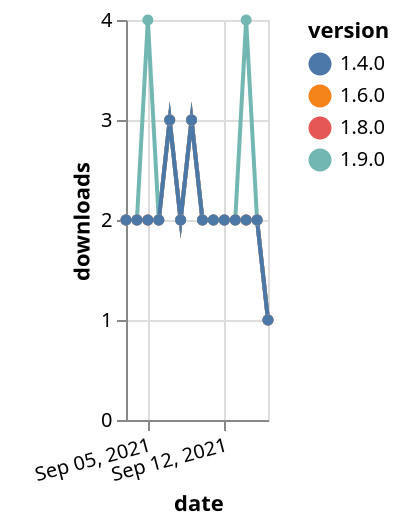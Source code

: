 {"$schema": "https://vega.github.io/schema/vega-lite/v5.json", "description": "A simple bar chart with embedded data.", "data": {"values": [{"date": "2021-09-03", "total": 1651, "delta": 2, "version": "1.6.0"}, {"date": "2021-09-04", "total": 1653, "delta": 2, "version": "1.6.0"}, {"date": "2021-09-05", "total": 1655, "delta": 2, "version": "1.6.0"}, {"date": "2021-09-06", "total": 1657, "delta": 2, "version": "1.6.0"}, {"date": "2021-09-07", "total": 1660, "delta": 3, "version": "1.6.0"}, {"date": "2021-09-08", "total": 1662, "delta": 2, "version": "1.6.0"}, {"date": "2021-09-09", "total": 1665, "delta": 3, "version": "1.6.0"}, {"date": "2021-09-10", "total": 1667, "delta": 2, "version": "1.6.0"}, {"date": "2021-09-11", "total": 1669, "delta": 2, "version": "1.6.0"}, {"date": "2021-09-12", "total": 1671, "delta": 2, "version": "1.6.0"}, {"date": "2021-09-13", "total": 1673, "delta": 2, "version": "1.6.0"}, {"date": "2021-09-14", "total": 1675, "delta": 2, "version": "1.6.0"}, {"date": "2021-09-15", "total": 1677, "delta": 2, "version": "1.6.0"}, {"date": "2021-09-16", "total": 1678, "delta": 1, "version": "1.6.0"}, {"date": "2021-09-03", "total": 1471, "delta": 2, "version": "1.8.0"}, {"date": "2021-09-04", "total": 1473, "delta": 2, "version": "1.8.0"}, {"date": "2021-09-05", "total": 1475, "delta": 2, "version": "1.8.0"}, {"date": "2021-09-06", "total": 1477, "delta": 2, "version": "1.8.0"}, {"date": "2021-09-07", "total": 1480, "delta": 3, "version": "1.8.0"}, {"date": "2021-09-08", "total": 1482, "delta": 2, "version": "1.8.0"}, {"date": "2021-09-09", "total": 1485, "delta": 3, "version": "1.8.0"}, {"date": "2021-09-10", "total": 1487, "delta": 2, "version": "1.8.0"}, {"date": "2021-09-11", "total": 1489, "delta": 2, "version": "1.8.0"}, {"date": "2021-09-12", "total": 1491, "delta": 2, "version": "1.8.0"}, {"date": "2021-09-13", "total": 1493, "delta": 2, "version": "1.8.0"}, {"date": "2021-09-14", "total": 1495, "delta": 2, "version": "1.8.0"}, {"date": "2021-09-15", "total": 1497, "delta": 2, "version": "1.8.0"}, {"date": "2021-09-16", "total": 1498, "delta": 1, "version": "1.8.0"}, {"date": "2021-09-03", "total": 1009, "delta": 2, "version": "1.9.0"}, {"date": "2021-09-04", "total": 1011, "delta": 2, "version": "1.9.0"}, {"date": "2021-09-05", "total": 1015, "delta": 4, "version": "1.9.0"}, {"date": "2021-09-06", "total": 1017, "delta": 2, "version": "1.9.0"}, {"date": "2021-09-07", "total": 1020, "delta": 3, "version": "1.9.0"}, {"date": "2021-09-08", "total": 1022, "delta": 2, "version": "1.9.0"}, {"date": "2021-09-09", "total": 1025, "delta": 3, "version": "1.9.0"}, {"date": "2021-09-10", "total": 1027, "delta": 2, "version": "1.9.0"}, {"date": "2021-09-11", "total": 1029, "delta": 2, "version": "1.9.0"}, {"date": "2021-09-12", "total": 1031, "delta": 2, "version": "1.9.0"}, {"date": "2021-09-13", "total": 1033, "delta": 2, "version": "1.9.0"}, {"date": "2021-09-14", "total": 1037, "delta": 4, "version": "1.9.0"}, {"date": "2021-09-15", "total": 1039, "delta": 2, "version": "1.9.0"}, {"date": "2021-09-16", "total": 1040, "delta": 1, "version": "1.9.0"}, {"date": "2021-09-03", "total": 2041, "delta": 2, "version": "1.4.0"}, {"date": "2021-09-04", "total": 2043, "delta": 2, "version": "1.4.0"}, {"date": "2021-09-05", "total": 2045, "delta": 2, "version": "1.4.0"}, {"date": "2021-09-06", "total": 2047, "delta": 2, "version": "1.4.0"}, {"date": "2021-09-07", "total": 2050, "delta": 3, "version": "1.4.0"}, {"date": "2021-09-08", "total": 2052, "delta": 2, "version": "1.4.0"}, {"date": "2021-09-09", "total": 2055, "delta": 3, "version": "1.4.0"}, {"date": "2021-09-10", "total": 2057, "delta": 2, "version": "1.4.0"}, {"date": "2021-09-11", "total": 2059, "delta": 2, "version": "1.4.0"}, {"date": "2021-09-12", "total": 2061, "delta": 2, "version": "1.4.0"}, {"date": "2021-09-13", "total": 2063, "delta": 2, "version": "1.4.0"}, {"date": "2021-09-14", "total": 2065, "delta": 2, "version": "1.4.0"}, {"date": "2021-09-15", "total": 2067, "delta": 2, "version": "1.4.0"}, {"date": "2021-09-16", "total": 2068, "delta": 1, "version": "1.4.0"}]}, "width": "container", "mark": {"type": "line", "point": {"filled": true}}, "encoding": {"x": {"field": "date", "type": "temporal", "timeUnit": "yearmonthdate", "title": "date", "axis": {"labelAngle": -15}}, "y": {"field": "delta", "type": "quantitative", "title": "downloads"}, "color": {"field": "version", "type": "nominal"}, "tooltip": {"field": "delta"}}}